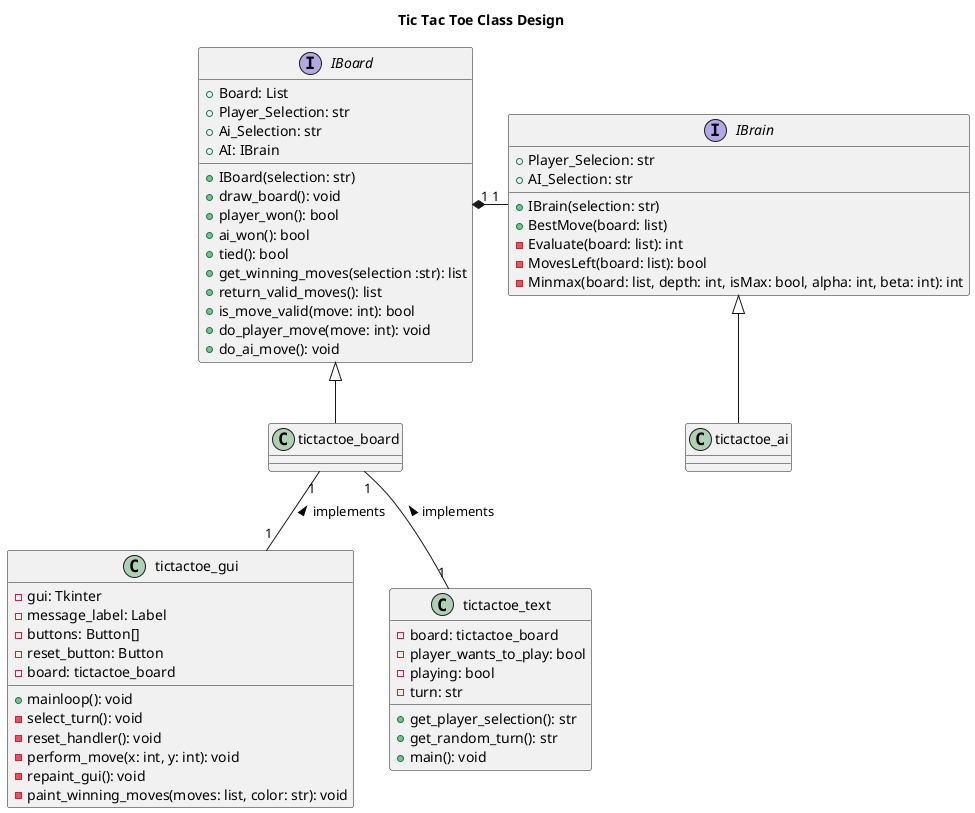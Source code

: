 @startuml

title Tic Tac Toe Class Design

interface IBoard {
    +Board: List
    +Player_Selection: str
    +Ai_Selection: str
    +AI: IBrain

    +IBoard(selection: str)
    +draw_board(): void
    +player_won(): bool
    +ai_won(): bool
    +tied(): bool
    +get_winning_moves(selection :str): list
    +return_valid_moves(): list
    +is_move_valid(move: int): bool
    +do_player_move(move: int): void
    +do_ai_move(): void
}

interface IBrain {
    +Player_Selecion: str
    +AI_Selection: str

    +IBrain(selection: str)
    +BestMove(board: list)
    -Evaluate(board: list): int
    -MovesLeft(board: list): bool
    -Minmax(board: list, depth: int, isMax: bool, alpha: int, beta: int): int
}

class tictactoe_board
class tictactoe_ai

class tictactoe_gui{
    -gui: Tkinter
    -message_label: Label
    -buttons: Button[]
    -reset_button: Button
    -board: tictactoe_board
    +mainloop(): void
    -select_turn(): void
    -reset_handler(): void
    -perform_move(x: int, y: int): void
    -repaint_gui(): void
    -paint_winning_moves(moves: list, color: str): void
}

class tictactoe_text{
    -board: tictactoe_board
    -player_wants_to_play: bool
    -playing: bool
    -turn: str
    +get_player_selection(): str
    +get_random_turn(): str
    +main(): void
}

tictactoe_gui "1" -up- "1" tictactoe_board: implements  >
tictactoe_text "1" -up- "1" tictactoe_board: implements >

IBoard "1" *-right- "1" IBrain

IBoard <|-- tictactoe_board
IBrain <|-- tictactoe_ai

@enduml